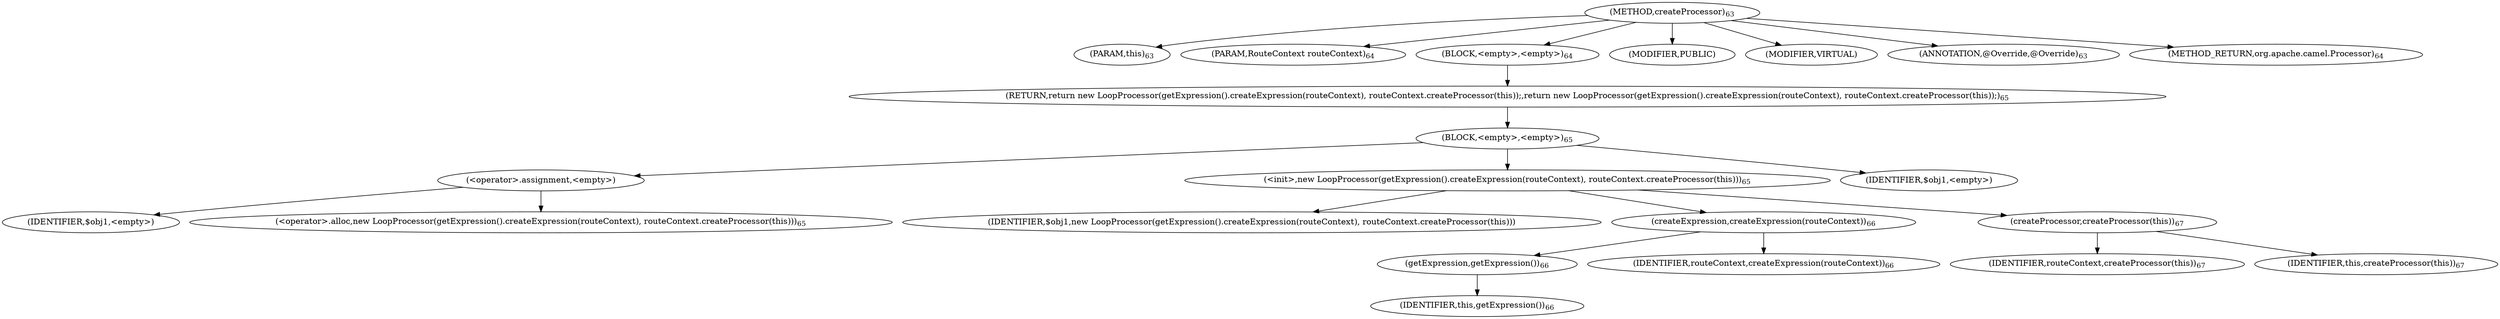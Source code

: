 digraph "createProcessor" {  
"88" [label = <(METHOD,createProcessor)<SUB>63</SUB>> ]
"13" [label = <(PARAM,this)<SUB>63</SUB>> ]
"89" [label = <(PARAM,RouteContext routeContext)<SUB>64</SUB>> ]
"90" [label = <(BLOCK,&lt;empty&gt;,&lt;empty&gt;)<SUB>64</SUB>> ]
"91" [label = <(RETURN,return new LoopProcessor(getExpression().createExpression(routeContext), routeContext.createProcessor(this));,return new LoopProcessor(getExpression().createExpression(routeContext), routeContext.createProcessor(this));)<SUB>65</SUB>> ]
"92" [label = <(BLOCK,&lt;empty&gt;,&lt;empty&gt;)<SUB>65</SUB>> ]
"93" [label = <(&lt;operator&gt;.assignment,&lt;empty&gt;)> ]
"94" [label = <(IDENTIFIER,$obj1,&lt;empty&gt;)> ]
"95" [label = <(&lt;operator&gt;.alloc,new LoopProcessor(getExpression().createExpression(routeContext), routeContext.createProcessor(this)))<SUB>65</SUB>> ]
"96" [label = <(&lt;init&gt;,new LoopProcessor(getExpression().createExpression(routeContext), routeContext.createProcessor(this)))<SUB>65</SUB>> ]
"97" [label = <(IDENTIFIER,$obj1,new LoopProcessor(getExpression().createExpression(routeContext), routeContext.createProcessor(this)))> ]
"98" [label = <(createExpression,createExpression(routeContext))<SUB>66</SUB>> ]
"99" [label = <(getExpression,getExpression())<SUB>66</SUB>> ]
"12" [label = <(IDENTIFIER,this,getExpression())<SUB>66</SUB>> ]
"100" [label = <(IDENTIFIER,routeContext,createExpression(routeContext))<SUB>66</SUB>> ]
"101" [label = <(createProcessor,createProcessor(this))<SUB>67</SUB>> ]
"102" [label = <(IDENTIFIER,routeContext,createProcessor(this))<SUB>67</SUB>> ]
"14" [label = <(IDENTIFIER,this,createProcessor(this))<SUB>67</SUB>> ]
"103" [label = <(IDENTIFIER,$obj1,&lt;empty&gt;)> ]
"104" [label = <(MODIFIER,PUBLIC)> ]
"105" [label = <(MODIFIER,VIRTUAL)> ]
"106" [label = <(ANNOTATION,@Override,@Override)<SUB>63</SUB>> ]
"107" [label = <(METHOD_RETURN,org.apache.camel.Processor)<SUB>64</SUB>> ]
  "88" -> "13" 
  "88" -> "89" 
  "88" -> "90" 
  "88" -> "104" 
  "88" -> "105" 
  "88" -> "106" 
  "88" -> "107" 
  "90" -> "91" 
  "91" -> "92" 
  "92" -> "93" 
  "92" -> "96" 
  "92" -> "103" 
  "93" -> "94" 
  "93" -> "95" 
  "96" -> "97" 
  "96" -> "98" 
  "96" -> "101" 
  "98" -> "99" 
  "98" -> "100" 
  "99" -> "12" 
  "101" -> "102" 
  "101" -> "14" 
}
